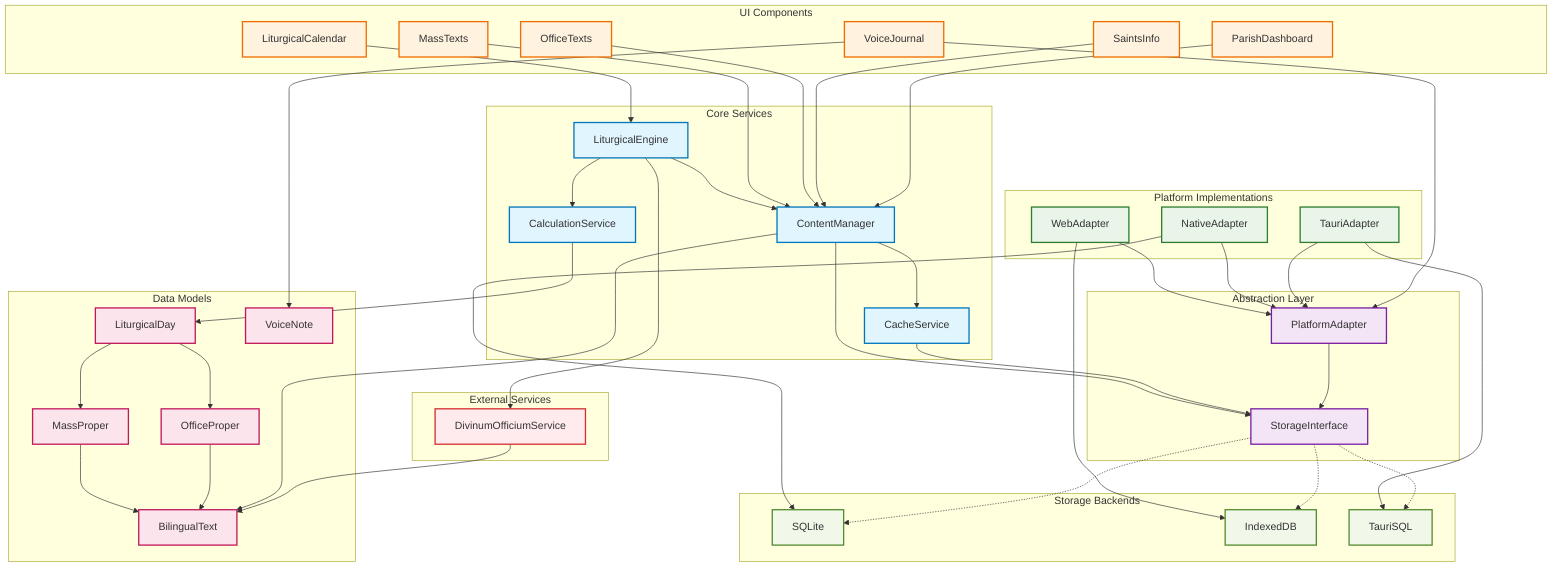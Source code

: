 graph TB
    %% Core Architecture Components
    subgraph "Core Services"
        LE[LiturgicalEngine]
        CM[ContentManager]
        CS[CalculationService]
        CACHE[CacheService]
    end
    
    subgraph "Abstraction Layer"
        SI[StorageInterface]
        PA[PlatformAdapter]
    end
    
    subgraph "Platform Implementations"
        WA[WebAdapter]
        NA[NativeAdapter]
        TA[TauriAdapter]
    end
    
    subgraph "External Services"
        DOS[DivinumOfficiumService]
    end
    
    subgraph "UI Components"
        LC[LiturgicalCalendar]
        MT[MassTexts]
        OT[OfficeTexts]
        VJ[VoiceJournal]
        SI_COMP[SaintsInfo]
        PD[ParishDashboard]
    end
    
    subgraph "Data Models"
        LD[LiturgicalDay]
        MP[MassProper]
        OP[OfficeProper]
        BT[BilingualText]
        VN[VoiceNote]
    end
    
    subgraph "Storage Backends"
        SQLITE[SQLite]
        INDEXEDDB[IndexedDB]
        TAURI_SQL[TauriSQL]
    end
    
    %% Core Service Relationships
    LE --> CM
    LE --> CS
    LE --> DOS
    CM --> SI
    CM --> CACHE
    CS --> LD
    CACHE --> SI
    
    %% Platform Adapter Relationships
    PA --> SI
    WA --> PA
    NA --> PA
    TA --> PA
    
    %% Component Relationships
    LC --> LE
    MT --> CM
    OT --> CM
    VJ --> PA
    SI_COMP --> CM
    PD --> CM
    
    %% Data Model Relationships
    LD --> MP
    LD --> OP
    MP --> BT
    OP --> BT
    CM --> BT
    VJ --> VN
    
    %% Storage Implementation
    WA --> INDEXEDDB
    NA --> SQLITE
    TA --> TAURI_SQL
    
    %% External Validation
    DOS --> BT
    
    %% Platform-specific Storage
    SI -.-> SQLITE
    SI -.-> INDEXEDDB
    SI -.-> TAURI_SQL
    
    %% Styling
    classDef coreService fill:#e1f5fe,stroke:#0277bd,stroke-width:2px
    classDef abstraction fill:#f3e5f5,stroke:#7b1fa2,stroke-width:2px
    classDef platform fill:#e8f5e8,stroke:#2e7d32,stroke-width:2px
    classDef component fill:#fff3e0,stroke:#ef6c00,stroke-width:2px
    classDef dataModel fill:#fce4ec,stroke:#c2185b,stroke-width:2px
    classDef storage fill:#f1f8e9,stroke:#558b2f,stroke-width:2px
    classDef external fill:#ffebee,stroke:#d32f2f,stroke-width:2px
    
    class LE,CM,CS,CACHE coreService
    class SI,PA abstraction
    class WA,NA,TA platform
    class LC,MT,OT,VJ,SI_COMP,PD component
    class LD,MP,OP,BT,VN dataModel
    class SQLITE,INDEXEDDB,TAURI_SQL storage
    class DOS external